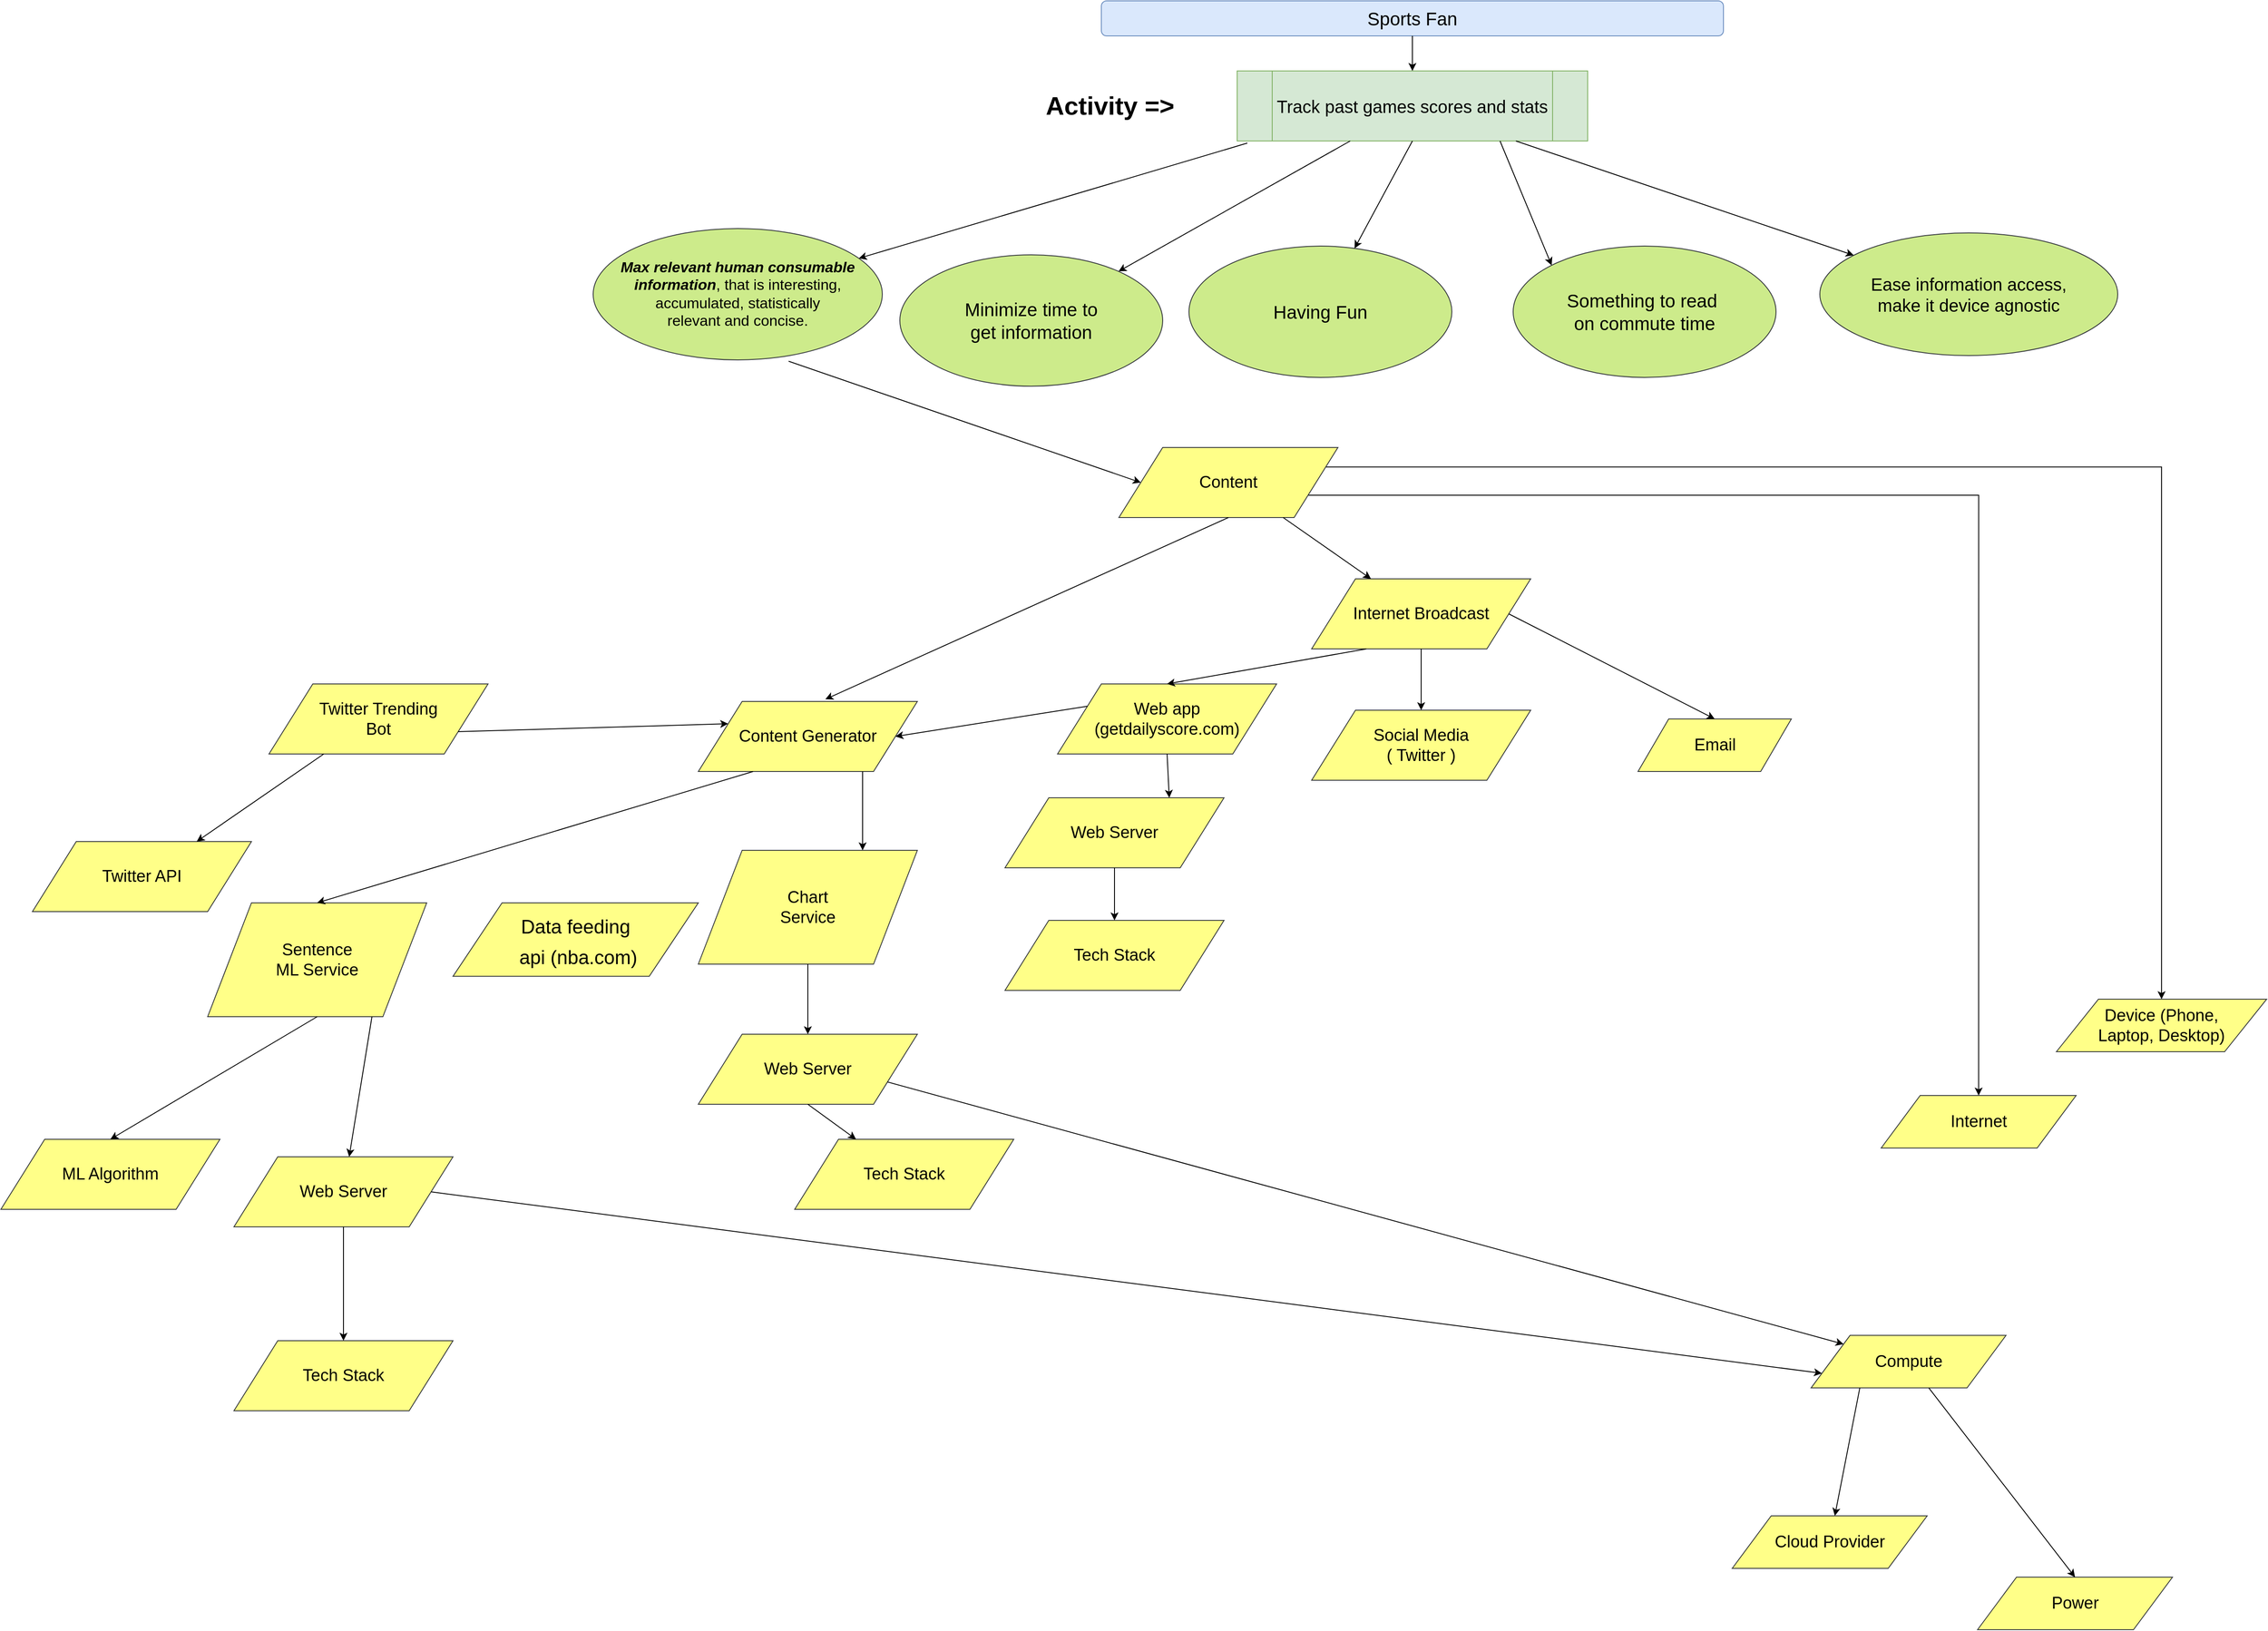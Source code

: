 <mxfile version="12.5.5" type="device"><diagram name="Page-1" id="42789a77-a242-8287-6e28-9cd8cfd52e62"><mxGraphModel dx="3656" dy="1946" grid="1" gridSize="10" guides="1" tooltips="1" connect="1" arrows="1" fold="1" page="1" pageScale="1" pageWidth="1100" pageHeight="850" background="#ffffff" math="0" shadow="0"><root><mxCell id="0"/><mxCell id="1" parent="0"/><mxCell id="Sqfoyh81WpPyErl1hCWX-1" value="Sports Fan" style="rounded=1;whiteSpace=wrap;html=1;fillColor=#dae8fc;strokeColor=#6c8ebf;fontSize=21;" parent="1" vertex="1"><mxGeometry x="440" y="-810" width="710" height="40" as="geometry"/></mxCell><mxCell id="Sqfoyh81WpPyErl1hCWX-2" value="Activity =&amp;gt;" style="text;html=1;strokeColor=none;fillColor=none;align=center;verticalAlign=middle;whiteSpace=wrap;rounded=0;fontStyle=1;fontSize=29;" parent="1" vertex="1"><mxGeometry x="320" y="-722.5" width="260" height="65" as="geometry"/></mxCell><mxCell id="Sqfoyh81WpPyErl1hCWX-3" value="Track past games scores and stats" style="shape=process;whiteSpace=wrap;html=1;backgroundOutline=1;fillColor=#d5e8d4;strokeColor=#82b366;fontSize=20;fontStyle=0" parent="1" vertex="1"><mxGeometry x="595" y="-730" width="400" height="80" as="geometry"/></mxCell><mxCell id="Sqfoyh81WpPyErl1hCWX-4" value="&lt;span style=&quot;font-size: 17px&quot;&gt;&lt;b style=&quot;font-style: italic ; font-size: 17px&quot;&gt;Max relevant human consumable &lt;br&gt;information&lt;/b&gt;&lt;/span&gt;, that is interesting, accumulated, statistically &lt;br&gt;relevant and concise." style="ellipse;whiteSpace=wrap;html=1;fillColor=#cdeb8b;strokeColor=#36393d;fontSize=17;" parent="1" vertex="1"><mxGeometry x="-140" y="-550" width="330" height="150" as="geometry"/></mxCell><mxCell id="Sqfoyh81WpPyErl1hCWX-7" value="Minimize time to &lt;br&gt;get information" style="ellipse;whiteSpace=wrap;html=1;fillColor=#cdeb8b;strokeColor=#36393d;fontSize=21;" parent="1" vertex="1"><mxGeometry x="210" y="-520" width="300" height="150" as="geometry"/></mxCell><mxCell id="Sqfoyh81WpPyErl1hCWX-8" value="Ease information access, &lt;br&gt;make it device agnostic" style="ellipse;whiteSpace=wrap;html=1;fillColor=#cdeb8b;strokeColor=#36393d;fontSize=20;" parent="1" vertex="1"><mxGeometry x="1260" y="-545" width="340" height="140" as="geometry"/></mxCell><mxCell id="Sqfoyh81WpPyErl1hCWX-10" value="" style="endArrow=classic;html=1;exitX=0.029;exitY=1.03;exitDx=0;exitDy=0;exitPerimeter=0;" parent="1" source="Sqfoyh81WpPyErl1hCWX-3" target="Sqfoyh81WpPyErl1hCWX-4" edge="1"><mxGeometry width="50" height="50" relative="1" as="geometry"><mxPoint x="280" y="-350" as="sourcePoint"/><mxPoint x="70" y="-40" as="targetPoint"/></mxGeometry></mxCell><mxCell id="Sqfoyh81WpPyErl1hCWX-11" value="" style="endArrow=classic;html=1;" parent="1" source="Sqfoyh81WpPyErl1hCWX-3" target="Sqfoyh81WpPyErl1hCWX-7" edge="1"><mxGeometry width="50" height="50" relative="1" as="geometry"><mxPoint x="10" y="-110" as="sourcePoint"/><mxPoint x="60" y="-160" as="targetPoint"/></mxGeometry></mxCell><mxCell id="Sqfoyh81WpPyErl1hCWX-12" value="" style="endArrow=classic;html=1;" parent="1" source="Sqfoyh81WpPyErl1hCWX-3" target="Sqfoyh81WpPyErl1hCWX-8" edge="1"><mxGeometry width="50" height="50" relative="1" as="geometry"><mxPoint x="10" y="-110" as="sourcePoint"/><mxPoint x="60" y="-160" as="targetPoint"/></mxGeometry></mxCell><mxCell id="Sqfoyh81WpPyErl1hCWX-14" value="" style="endArrow=classic;html=1;fontSize=19;" parent="1" source="Sqfoyh81WpPyErl1hCWX-1" target="Sqfoyh81WpPyErl1hCWX-3" edge="1"><mxGeometry width="50" height="50" relative="1" as="geometry"><mxPoint x="50" y="-410" as="sourcePoint"/><mxPoint x="100" y="-460" as="targetPoint"/></mxGeometry></mxCell><mxCell id="Sqfoyh81WpPyErl1hCWX-27" value="Email" style="shape=parallelogram;perimeter=parallelogramPerimeter;whiteSpace=wrap;html=1;fontSize=19;fillColor=#ffff88;strokeColor=#36393d;" parent="1" vertex="1"><mxGeometry x="1052.5" y="10" width="175" height="60" as="geometry"/></mxCell><mxCell id="Sqfoyh81WpPyErl1hCWX-29" value="Device (Phone, &lt;br&gt;Laptop, Desktop)" style="shape=parallelogram;perimeter=parallelogramPerimeter;whiteSpace=wrap;html=1;fontSize=19;fillColor=#ffff88;strokeColor=#36393d;" parent="1" vertex="1"><mxGeometry x="1530" y="330" width="240" height="60" as="geometry"/></mxCell><mxCell id="Sqfoyh81WpPyErl1hCWX-30" value="Internet" style="shape=parallelogram;perimeter=parallelogramPerimeter;whiteSpace=wrap;html=1;fontSize=19;fillColor=#ffff88;strokeColor=#36393d;" parent="1" vertex="1"><mxGeometry x="1330" y="440" width="222.5" height="60" as="geometry"/></mxCell><mxCell id="Sqfoyh81WpPyErl1hCWX-59" value="&lt;font style=&quot;font-size: 22px&quot;&gt;Data feeding&lt;br&gt;&amp;nbsp;api (nba.com)&lt;/font&gt;" style="shape=parallelogram;perimeter=parallelogramPerimeter;whiteSpace=wrap;html=1;fontSize=29;fillColor=#ffff88;strokeColor=#36393d;" parent="1" vertex="1"><mxGeometry x="-300" y="220.0" width="280" height="83.91" as="geometry"/></mxCell><mxCell id="lyD-HpiRpPjOEnl6V3W5-5" value="Web app &lt;br&gt;(getdailyscore.com)" style="shape=parallelogram;perimeter=parallelogramPerimeter;whiteSpace=wrap;html=1;fontSize=19;fillColor=#ffff88;strokeColor=#36393d;" parent="1" vertex="1"><mxGeometry x="390" y="-30" width="250" height="80" as="geometry"/></mxCell><mxCell id="IzNHaIqhkJBboBlYr7tV-2" value="Having Fun" style="ellipse;whiteSpace=wrap;html=1;fillColor=#cdeb8b;strokeColor=#36393d;fontSize=21;" parent="1" vertex="1"><mxGeometry x="540" y="-530" width="300" height="150" as="geometry"/></mxCell><mxCell id="IzNHaIqhkJBboBlYr7tV-6" value="Something to read&amp;nbsp;&lt;br&gt;on commute time" style="ellipse;whiteSpace=wrap;html=1;fillColor=#cdeb8b;strokeColor=#36393d;fontSize=21;" parent="1" vertex="1"><mxGeometry x="910" y="-530" width="300" height="150" as="geometry"/></mxCell><mxCell id="IzNHaIqhkJBboBlYr7tV-8" value="" style="endArrow=classic;html=1;exitX=0.5;exitY=1;exitDx=0;exitDy=0;" parent="1" source="Sqfoyh81WpPyErl1hCWX-3" target="IzNHaIqhkJBboBlYr7tV-2" edge="1"><mxGeometry width="50" height="50" relative="1" as="geometry"><mxPoint x="110" y="-190" as="sourcePoint"/><mxPoint x="160" y="-240" as="targetPoint"/></mxGeometry></mxCell><mxCell id="IzNHaIqhkJBboBlYr7tV-10" value="" style="endArrow=classic;html=1;exitX=0.75;exitY=1;exitDx=0;exitDy=0;entryX=0;entryY=0;entryDx=0;entryDy=0;" parent="1" source="Sqfoyh81WpPyErl1hCWX-3" target="IzNHaIqhkJBboBlYr7tV-6" edge="1"><mxGeometry width="50" height="50" relative="1" as="geometry"><mxPoint x="750" y="-230" as="sourcePoint"/><mxPoint x="800" y="-280" as="targetPoint"/></mxGeometry></mxCell><mxCell id="IzNHaIqhkJBboBlYr7tV-52" style="edgeStyle=orthogonalEdgeStyle;rounded=0;orthogonalLoop=1;jettySize=auto;html=1;exitX=1;exitY=0.25;exitDx=0;exitDy=0;entryX=0.5;entryY=0;entryDx=0;entryDy=0;" parent="1" source="IzNHaIqhkJBboBlYr7tV-11" target="Sqfoyh81WpPyErl1hCWX-29" edge="1"><mxGeometry relative="1" as="geometry"/></mxCell><mxCell id="IzNHaIqhkJBboBlYr7tV-54" style="edgeStyle=orthogonalEdgeStyle;rounded=0;orthogonalLoop=1;jettySize=auto;html=1;exitX=1;exitY=0.75;exitDx=0;exitDy=0;entryX=0.5;entryY=0;entryDx=0;entryDy=0;" parent="1" source="IzNHaIqhkJBboBlYr7tV-11" target="Sqfoyh81WpPyErl1hCWX-30" edge="1"><mxGeometry relative="1" as="geometry"/></mxCell><mxCell id="IzNHaIqhkJBboBlYr7tV-11" value="Content" style="shape=parallelogram;perimeter=parallelogramPerimeter;whiteSpace=wrap;html=1;fontSize=19;fillColor=#ffff88;strokeColor=#36393d;" parent="1" vertex="1"><mxGeometry x="460" y="-300" width="250" height="80" as="geometry"/></mxCell><mxCell id="IzNHaIqhkJBboBlYr7tV-13" value="Internet Broadcast" style="shape=parallelogram;perimeter=parallelogramPerimeter;whiteSpace=wrap;html=1;fontSize=19;fillColor=#ffff88;strokeColor=#36393d;" parent="1" vertex="1"><mxGeometry x="680" y="-150" width="250" height="80" as="geometry"/></mxCell><mxCell id="IzNHaIqhkJBboBlYr7tV-14" value="Social Media &lt;br&gt;( Twitter )" style="shape=parallelogram;perimeter=parallelogramPerimeter;whiteSpace=wrap;html=1;fontSize=19;fillColor=#ffff88;strokeColor=#36393d;" parent="1" vertex="1"><mxGeometry x="680" width="250" height="80" as="geometry"/></mxCell><mxCell id="IzNHaIqhkJBboBlYr7tV-16" value="Content Generator" style="shape=parallelogram;perimeter=parallelogramPerimeter;whiteSpace=wrap;html=1;fontSize=19;fillColor=#ffff88;strokeColor=#36393d;" parent="1" vertex="1"><mxGeometry x="-20" y="-10" width="250" height="80" as="geometry"/></mxCell><mxCell id="IzNHaIqhkJBboBlYr7tV-17" value="Chart&lt;br&gt;Service" style="shape=parallelogram;perimeter=parallelogramPerimeter;whiteSpace=wrap;html=1;fontSize=19;fillColor=#ffff88;strokeColor=#36393d;" parent="1" vertex="1"><mxGeometry x="-20" y="160" width="250" height="130" as="geometry"/></mxCell><mxCell id="IzNHaIqhkJBboBlYr7tV-19" value="Web Server" style="shape=parallelogram;perimeter=parallelogramPerimeter;whiteSpace=wrap;html=1;fontSize=19;fillColor=#ffff88;strokeColor=#36393d;" parent="1" vertex="1"><mxGeometry x="330" y="100" width="250" height="80" as="geometry"/></mxCell><mxCell id="IzNHaIqhkJBboBlYr7tV-20" value="Tech Stack" style="shape=parallelogram;perimeter=parallelogramPerimeter;whiteSpace=wrap;html=1;fontSize=19;fillColor=#ffff88;strokeColor=#36393d;" parent="1" vertex="1"><mxGeometry x="330" y="240" width="250" height="80" as="geometry"/></mxCell><mxCell id="IzNHaIqhkJBboBlYr7tV-21" value="Web Server" style="shape=parallelogram;perimeter=parallelogramPerimeter;whiteSpace=wrap;html=1;fontSize=19;fillColor=#ffff88;strokeColor=#36393d;" parent="1" vertex="1"><mxGeometry x="-20" y="370" width="250" height="80" as="geometry"/></mxCell><mxCell id="IzNHaIqhkJBboBlYr7tV-22" value="Tech Stack" style="shape=parallelogram;perimeter=parallelogramPerimeter;whiteSpace=wrap;html=1;fontSize=19;fillColor=#ffff88;strokeColor=#36393d;" parent="1" vertex="1"><mxGeometry x="90" y="490" width="250" height="80" as="geometry"/></mxCell><mxCell id="IzNHaIqhkJBboBlYr7tV-24" value="Compute" style="shape=parallelogram;perimeter=parallelogramPerimeter;whiteSpace=wrap;html=1;fontSize=19;fillColor=#ffff88;strokeColor=#36393d;" parent="1" vertex="1"><mxGeometry x="1250" y="713.91" width="222.5" height="60" as="geometry"/></mxCell><mxCell id="IzNHaIqhkJBboBlYr7tV-25" value="Power" style="shape=parallelogram;perimeter=parallelogramPerimeter;whiteSpace=wrap;html=1;fontSize=19;fillColor=#ffff88;strokeColor=#36393d;" parent="1" vertex="1"><mxGeometry x="1440" y="990" width="222.5" height="60" as="geometry"/></mxCell><mxCell id="IzNHaIqhkJBboBlYr7tV-26" value="Sentence &lt;br&gt;ML Service" style="shape=parallelogram;perimeter=parallelogramPerimeter;whiteSpace=wrap;html=1;fontSize=19;fillColor=#ffff88;strokeColor=#36393d;" parent="1" vertex="1"><mxGeometry x="-580" y="220" width="250" height="130" as="geometry"/></mxCell><mxCell id="IzNHaIqhkJBboBlYr7tV-32" value="Web Server" style="shape=parallelogram;perimeter=parallelogramPerimeter;whiteSpace=wrap;html=1;fontSize=19;fillColor=#ffff88;strokeColor=#36393d;" parent="1" vertex="1"><mxGeometry x="-550" y="510" width="250" height="80" as="geometry"/></mxCell><mxCell id="IzNHaIqhkJBboBlYr7tV-28" value="Tech Stack" style="shape=parallelogram;perimeter=parallelogramPerimeter;whiteSpace=wrap;html=1;fontSize=19;fillColor=#ffff88;strokeColor=#36393d;" parent="1" vertex="1"><mxGeometry x="-550" y="720.0" width="250" height="80" as="geometry"/></mxCell><mxCell id="IzNHaIqhkJBboBlYr7tV-29" value="Twitter Trending&lt;br&gt;Bot" style="shape=parallelogram;perimeter=parallelogramPerimeter;whiteSpace=wrap;html=1;fontSize=19;fillColor=#ffff88;strokeColor=#36393d;" parent="1" vertex="1"><mxGeometry x="-510" y="-30" width="250" height="80" as="geometry"/></mxCell><mxCell id="IzNHaIqhkJBboBlYr7tV-34" value="ML Algorithm" style="shape=parallelogram;perimeter=parallelogramPerimeter;whiteSpace=wrap;html=1;fontSize=19;fillColor=#ffff88;strokeColor=#36393d;" parent="1" vertex="1"><mxGeometry x="-816" y="490" width="250" height="80" as="geometry"/></mxCell><mxCell id="IzNHaIqhkJBboBlYr7tV-37" value="Twitter API" style="shape=parallelogram;perimeter=parallelogramPerimeter;whiteSpace=wrap;html=1;fontSize=19;fillColor=#ffff88;strokeColor=#36393d;" parent="1" vertex="1"><mxGeometry x="-780" y="150" width="250" height="80" as="geometry"/></mxCell><mxCell id="IzNHaIqhkJBboBlYr7tV-43" value="" style="endArrow=classic;html=1;exitX=0.676;exitY=1.01;exitDx=0;exitDy=0;exitPerimeter=0;entryX=0;entryY=0.5;entryDx=0;entryDy=0;" parent="1" source="Sqfoyh81WpPyErl1hCWX-4" target="IzNHaIqhkJBboBlYr7tV-11" edge="1"><mxGeometry width="50" height="50" relative="1" as="geometry"><mxPoint x="100" y="-210" as="sourcePoint"/><mxPoint x="150" y="-260" as="targetPoint"/></mxGeometry></mxCell><mxCell id="IzNHaIqhkJBboBlYr7tV-44" value="" style="endArrow=classic;html=1;exitX=0.5;exitY=1;exitDx=0;exitDy=0;entryX=0.58;entryY=-0.031;entryDx=0;entryDy=0;entryPerimeter=0;" parent="1" source="IzNHaIqhkJBboBlYr7tV-11" target="IzNHaIqhkJBboBlYr7tV-16" edge="1"><mxGeometry width="50" height="50" relative="1" as="geometry"><mxPoint x="240" y="-140" as="sourcePoint"/><mxPoint x="290" y="-190" as="targetPoint"/></mxGeometry></mxCell><mxCell id="IzNHaIqhkJBboBlYr7tV-45" value="" style="endArrow=classic;html=1;exitX=0.75;exitY=1;exitDx=0;exitDy=0;" parent="1" source="IzNHaIqhkJBboBlYr7tV-11" target="IzNHaIqhkJBboBlYr7tV-13" edge="1"><mxGeometry width="50" height="50" relative="1" as="geometry"><mxPoint x="1250" y="-200" as="sourcePoint"/><mxPoint x="1300" y="-250" as="targetPoint"/></mxGeometry></mxCell><mxCell id="IzNHaIqhkJBboBlYr7tV-46" value="" style="endArrow=classic;html=1;exitX=0.5;exitY=1;exitDx=0;exitDy=0;" parent="1" source="IzNHaIqhkJBboBlYr7tV-13" target="IzNHaIqhkJBboBlYr7tV-14" edge="1"><mxGeometry width="50" height="50" relative="1" as="geometry"><mxPoint x="1200" y="-80" as="sourcePoint"/><mxPoint x="1250" y="-130" as="targetPoint"/></mxGeometry></mxCell><mxCell id="IzNHaIqhkJBboBlYr7tV-47" value="" style="endArrow=classic;html=1;exitX=1;exitY=0.5;exitDx=0;exitDy=0;entryX=0.5;entryY=0;entryDx=0;entryDy=0;" parent="1" source="IzNHaIqhkJBboBlYr7tV-13" target="Sqfoyh81WpPyErl1hCWX-27" edge="1"><mxGeometry width="50" height="50" relative="1" as="geometry"><mxPoint x="1120" y="-50" as="sourcePoint"/><mxPoint x="1170" y="-100" as="targetPoint"/></mxGeometry></mxCell><mxCell id="IzNHaIqhkJBboBlYr7tV-48" value="" style="endArrow=classic;html=1;exitX=0.25;exitY=1;exitDx=0;exitDy=0;entryX=0.5;entryY=0;entryDx=0;entryDy=0;" parent="1" source="IzNHaIqhkJBboBlYr7tV-13" target="lyD-HpiRpPjOEnl6V3W5-5" edge="1"><mxGeometry width="50" height="50" relative="1" as="geometry"><mxPoint x="500" as="sourcePoint"/><mxPoint x="550" y="-50" as="targetPoint"/></mxGeometry></mxCell><mxCell id="IzNHaIqhkJBboBlYr7tV-49" value="" style="endArrow=classic;html=1;exitX=0.5;exitY=1;exitDx=0;exitDy=0;entryX=0.75;entryY=0;entryDx=0;entryDy=0;" parent="1" source="lyD-HpiRpPjOEnl6V3W5-5" target="IzNHaIqhkJBboBlYr7tV-19" edge="1"><mxGeometry width="50" height="50" relative="1" as="geometry"><mxPoint x="800" y="340" as="sourcePoint"/><mxPoint x="850" y="290" as="targetPoint"/></mxGeometry></mxCell><mxCell id="IzNHaIqhkJBboBlYr7tV-50" value="" style="endArrow=classic;html=1;exitX=0.5;exitY=1;exitDx=0;exitDy=0;entryX=0.5;entryY=0;entryDx=0;entryDy=0;" parent="1" source="IzNHaIqhkJBboBlYr7tV-19" target="IzNHaIqhkJBboBlYr7tV-20" edge="1"><mxGeometry width="50" height="50" relative="1" as="geometry"><mxPoint x="780" y="450" as="sourcePoint"/><mxPoint x="830" y="400" as="targetPoint"/></mxGeometry></mxCell><mxCell id="IzNHaIqhkJBboBlYr7tV-55" value="" style="endArrow=classic;html=1;exitX=0.25;exitY=1;exitDx=0;exitDy=0;entryX=0.5;entryY=0;entryDx=0;entryDy=0;" parent="1" source="IzNHaIqhkJBboBlYr7tV-16" target="IzNHaIqhkJBboBlYr7tV-26" edge="1"><mxGeometry width="50" height="50" relative="1" as="geometry"><mxPoint x="-620" y="310" as="sourcePoint"/><mxPoint x="-570" y="260" as="targetPoint"/></mxGeometry></mxCell><mxCell id="IzNHaIqhkJBboBlYr7tV-56" value="" style="endArrow=classic;html=1;exitX=0.75;exitY=1;exitDx=0;exitDy=0;entryX=0.75;entryY=0;entryDx=0;entryDy=0;" parent="1" source="IzNHaIqhkJBboBlYr7tV-16" target="IzNHaIqhkJBboBlYr7tV-17" edge="1"><mxGeometry width="50" height="50" relative="1" as="geometry"><mxPoint x="280" y="100" as="sourcePoint"/><mxPoint x="330" y="50" as="targetPoint"/></mxGeometry></mxCell><mxCell id="IzNHaIqhkJBboBlYr7tV-57" value="" style="endArrow=classic;html=1;exitX=0.5;exitY=1;exitDx=0;exitDy=0;" parent="1" source="IzNHaIqhkJBboBlYr7tV-17" target="IzNHaIqhkJBboBlYr7tV-21" edge="1"><mxGeometry width="50" height="50" relative="1" as="geometry"><mxPoint x="370" y="920" as="sourcePoint"/><mxPoint x="420" y="870" as="targetPoint"/></mxGeometry></mxCell><mxCell id="IzNHaIqhkJBboBlYr7tV-59" value="" style="endArrow=classic;html=1;exitX=0.5;exitY=1;exitDx=0;exitDy=0;entryX=0.5;entryY=0;entryDx=0;entryDy=0;" parent="1" source="IzNHaIqhkJBboBlYr7tV-26" target="IzNHaIqhkJBboBlYr7tV-34" edge="1"><mxGeometry width="50" height="50" relative="1" as="geometry"><mxPoint x="-530" y="910" as="sourcePoint"/><mxPoint x="-480" y="860" as="targetPoint"/></mxGeometry></mxCell><mxCell id="IzNHaIqhkJBboBlYr7tV-60" value="" style="endArrow=classic;html=1;exitX=0.75;exitY=1;exitDx=0;exitDy=0;" parent="1" source="IzNHaIqhkJBboBlYr7tV-26" target="IzNHaIqhkJBboBlYr7tV-32" edge="1"><mxGeometry width="50" height="50" relative="1" as="geometry"><mxPoint x="-550" y="900" as="sourcePoint"/><mxPoint x="-500" y="850" as="targetPoint"/></mxGeometry></mxCell><mxCell id="IzNHaIqhkJBboBlYr7tV-61" value="" style="endArrow=classic;html=1;exitX=0.25;exitY=1;exitDx=0;exitDy=0;entryX=0.75;entryY=0;entryDx=0;entryDy=0;" parent="1" source="IzNHaIqhkJBboBlYr7tV-29" target="IzNHaIqhkJBboBlYr7tV-37" edge="1"><mxGeometry width="50" height="50" relative="1" as="geometry"><mxPoint x="-860" y="770" as="sourcePoint"/><mxPoint x="-810" y="720" as="targetPoint"/></mxGeometry></mxCell><mxCell id="IzNHaIqhkJBboBlYr7tV-62" value="" style="endArrow=classic;html=1;entryX=0.5;entryY=0;entryDx=0;entryDy=0;" parent="1" source="IzNHaIqhkJBboBlYr7tV-32" target="IzNHaIqhkJBboBlYr7tV-28" edge="1"><mxGeometry width="50" height="50" relative="1" as="geometry"><mxPoint x="-300" y="980" as="sourcePoint"/><mxPoint x="-250" y="930" as="targetPoint"/></mxGeometry></mxCell><mxCell id="IzNHaIqhkJBboBlYr7tV-63" value="" style="endArrow=classic;html=1;exitX=0.5;exitY=1;exitDx=0;exitDy=0;" parent="1" source="IzNHaIqhkJBboBlYr7tV-21" target="IzNHaIqhkJBboBlYr7tV-22" edge="1"><mxGeometry width="50" height="50" relative="1" as="geometry"><mxPoint x="480" y="780" as="sourcePoint"/><mxPoint x="530" y="730" as="targetPoint"/></mxGeometry></mxCell><mxCell id="IzNHaIqhkJBboBlYr7tV-64" value="" style="endArrow=classic;html=1;exitX=1;exitY=0.75;exitDx=0;exitDy=0;entryX=0;entryY=0;entryDx=0;entryDy=0;" parent="1" source="IzNHaIqhkJBboBlYr7tV-21" target="IzNHaIqhkJBboBlYr7tV-24" edge="1"><mxGeometry width="50" height="50" relative="1" as="geometry"><mxPoint x="390" y="660" as="sourcePoint"/><mxPoint x="440" y="610" as="targetPoint"/></mxGeometry></mxCell><mxCell id="IzNHaIqhkJBboBlYr7tV-65" value="" style="endArrow=classic;html=1;exitX=1;exitY=0.5;exitDx=0;exitDy=0;entryX=0;entryY=0.75;entryDx=0;entryDy=0;" parent="1" source="IzNHaIqhkJBboBlYr7tV-32" target="IzNHaIqhkJBboBlYr7tV-24" edge="1"><mxGeometry width="50" height="50" relative="1" as="geometry"><mxPoint x="-10" y="630" as="sourcePoint"/><mxPoint x="190" y="690" as="targetPoint"/></mxGeometry></mxCell><mxCell id="IzNHaIqhkJBboBlYr7tV-66" value="Cloud Provider" style="shape=parallelogram;perimeter=parallelogramPerimeter;whiteSpace=wrap;html=1;fontSize=19;fillColor=#ffff88;strokeColor=#36393d;" parent="1" vertex="1"><mxGeometry x="1160" y="920" width="222.5" height="60" as="geometry"/></mxCell><mxCell id="IzNHaIqhkJBboBlYr7tV-69" value="" style="endArrow=classic;html=1;exitX=0.25;exitY=1;exitDx=0;exitDy=0;" parent="1" source="IzNHaIqhkJBboBlYr7tV-24" target="IzNHaIqhkJBboBlYr7tV-66" edge="1"><mxGeometry width="50" height="50" relative="1" as="geometry"><mxPoint x="930" y="940" as="sourcePoint"/><mxPoint x="980" y="890" as="targetPoint"/></mxGeometry></mxCell><mxCell id="IzNHaIqhkJBboBlYr7tV-70" value="" style="endArrow=classic;html=1;entryX=0.5;entryY=0;entryDx=0;entryDy=0;" parent="1" source="IzNHaIqhkJBboBlYr7tV-24" target="IzNHaIqhkJBboBlYr7tV-25" edge="1"><mxGeometry width="50" height="50" relative="1" as="geometry"><mxPoint x="1460" y="910" as="sourcePoint"/><mxPoint x="1510" y="860" as="targetPoint"/></mxGeometry></mxCell><mxCell id="fXYut_gXUxO2P41Z8ftH-6" value="" style="endArrow=classic;html=1;exitX=0;exitY=0.25;exitDx=0;exitDy=0;entryX=1;entryY=0.5;entryDx=0;entryDy=0;" edge="1" parent="1" source="lyD-HpiRpPjOEnl6V3W5-5" target="IzNHaIqhkJBboBlYr7tV-16"><mxGeometry width="50" height="50" relative="1" as="geometry"><mxPoint x="310" y="-10" as="sourcePoint"/><mxPoint x="360" y="-60" as="targetPoint"/></mxGeometry></mxCell><mxCell id="fXYut_gXUxO2P41Z8ftH-7" value="" style="endArrow=classic;html=1;exitX=1;exitY=0.75;exitDx=0;exitDy=0;entryX=0;entryY=0.25;entryDx=0;entryDy=0;" edge="1" parent="1" source="IzNHaIqhkJBboBlYr7tV-29" target="IzNHaIqhkJBboBlYr7tV-16"><mxGeometry width="50" height="50" relative="1" as="geometry"><mxPoint x="-110" y="-80" as="sourcePoint"/><mxPoint x="-60" y="-130" as="targetPoint"/></mxGeometry></mxCell></root></mxGraphModel></diagram></mxfile>